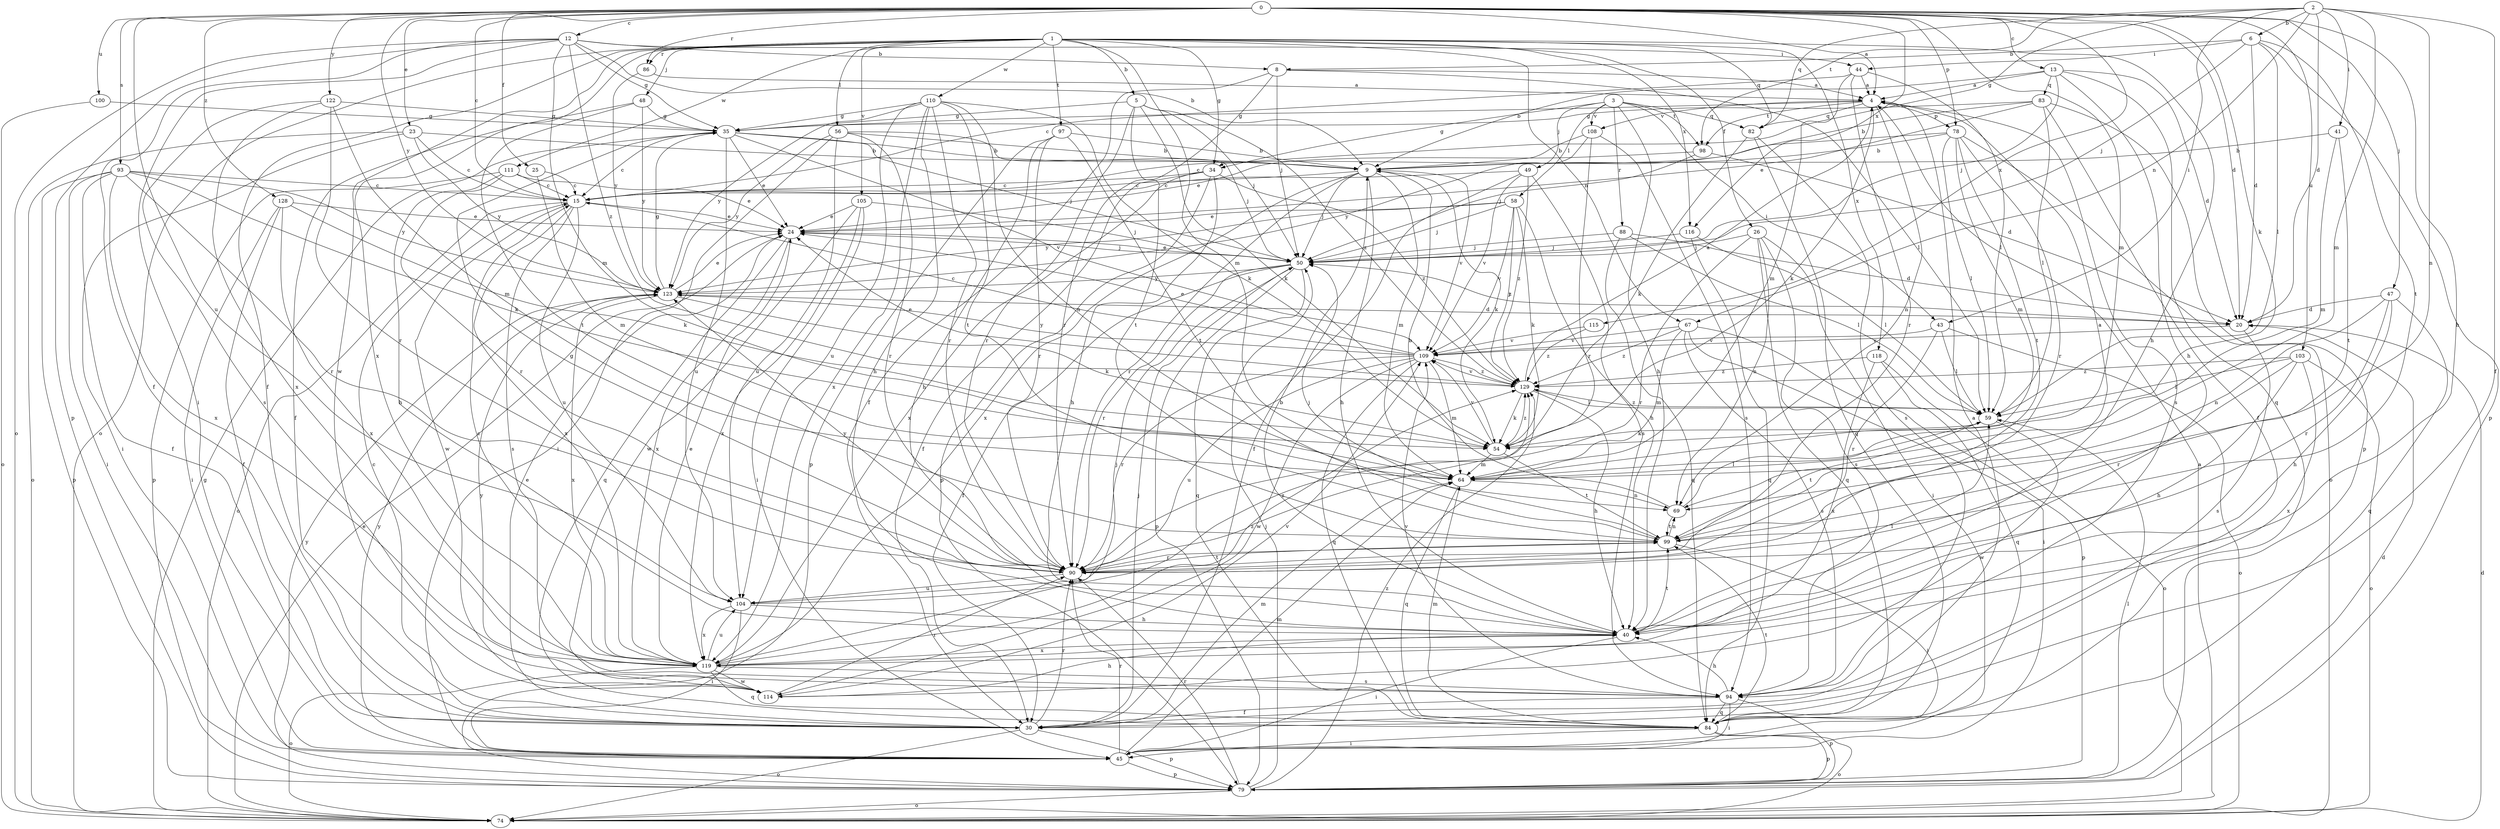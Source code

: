 strict digraph  {
0;
1;
2;
3;
4;
5;
6;
8;
9;
12;
13;
15;
20;
23;
24;
25;
26;
30;
34;
35;
40;
41;
43;
44;
45;
47;
48;
49;
50;
54;
56;
58;
59;
64;
67;
69;
74;
78;
79;
82;
83;
84;
86;
88;
90;
93;
94;
97;
98;
99;
100;
103;
104;
105;
108;
109;
110;
111;
114;
115;
116;
118;
119;
122;
123;
128;
129;
0 -> 4  [label=a];
0 -> 12  [label=c];
0 -> 13  [label=c];
0 -> 15  [label=c];
0 -> 20  [label=d];
0 -> 23  [label=e];
0 -> 25  [label=f];
0 -> 40  [label=h];
0 -> 47  [label=j];
0 -> 54  [label=k];
0 -> 64  [label=m];
0 -> 78  [label=p];
0 -> 86  [label=r];
0 -> 93  [label=s];
0 -> 100  [label=u];
0 -> 103  [label=u];
0 -> 104  [label=u];
0 -> 115  [label=x];
0 -> 116  [label=x];
0 -> 122  [label=y];
0 -> 123  [label=y];
0 -> 128  [label=z];
1 -> 5  [label=b];
1 -> 26  [label=f];
1 -> 30  [label=f];
1 -> 34  [label=g];
1 -> 40  [label=h];
1 -> 48  [label=j];
1 -> 56  [label=l];
1 -> 64  [label=m];
1 -> 67  [label=n];
1 -> 74  [label=o];
1 -> 82  [label=q];
1 -> 86  [label=r];
1 -> 97  [label=t];
1 -> 105  [label=v];
1 -> 110  [label=w];
1 -> 111  [label=w];
1 -> 114  [label=w];
1 -> 116  [label=x];
1 -> 118  [label=x];
1 -> 119  [label=x];
2 -> 6  [label=b];
2 -> 20  [label=d];
2 -> 30  [label=f];
2 -> 34  [label=g];
2 -> 41  [label=i];
2 -> 43  [label=i];
2 -> 64  [label=m];
2 -> 67  [label=n];
2 -> 69  [label=n];
2 -> 82  [label=q];
2 -> 98  [label=t];
3 -> 34  [label=g];
3 -> 40  [label=h];
3 -> 43  [label=i];
3 -> 49  [label=j];
3 -> 58  [label=l];
3 -> 82  [label=q];
3 -> 88  [label=r];
3 -> 98  [label=t];
3 -> 108  [label=v];
4 -> 35  [label=g];
4 -> 54  [label=k];
4 -> 69  [label=n];
4 -> 78  [label=p];
4 -> 82  [label=q];
4 -> 94  [label=s];
4 -> 98  [label=t];
4 -> 108  [label=v];
5 -> 35  [label=g];
5 -> 50  [label=j];
5 -> 54  [label=k];
5 -> 90  [label=r];
5 -> 99  [label=t];
5 -> 129  [label=z];
6 -> 8  [label=b];
6 -> 20  [label=d];
6 -> 44  [label=i];
6 -> 50  [label=j];
6 -> 59  [label=l];
6 -> 79  [label=p];
6 -> 99  [label=t];
8 -> 4  [label=a];
8 -> 30  [label=f];
8 -> 50  [label=j];
8 -> 59  [label=l];
8 -> 90  [label=r];
9 -> 15  [label=c];
9 -> 40  [label=h];
9 -> 50  [label=j];
9 -> 54  [label=k];
9 -> 64  [label=m];
9 -> 90  [label=r];
9 -> 109  [label=v];
9 -> 119  [label=x];
12 -> 8  [label=b];
12 -> 9  [label=b];
12 -> 30  [label=f];
12 -> 35  [label=g];
12 -> 44  [label=i];
12 -> 45  [label=i];
12 -> 64  [label=m];
12 -> 74  [label=o];
12 -> 79  [label=p];
12 -> 129  [label=z];
13 -> 4  [label=a];
13 -> 9  [label=b];
13 -> 20  [label=d];
13 -> 40  [label=h];
13 -> 50  [label=j];
13 -> 83  [label=q];
13 -> 84  [label=q];
15 -> 24  [label=e];
15 -> 74  [label=o];
15 -> 94  [label=s];
15 -> 104  [label=u];
15 -> 114  [label=w];
15 -> 119  [label=x];
20 -> 50  [label=j];
20 -> 94  [label=s];
20 -> 109  [label=v];
23 -> 9  [label=b];
23 -> 15  [label=c];
23 -> 45  [label=i];
23 -> 74  [label=o];
23 -> 123  [label=y];
24 -> 50  [label=j];
24 -> 84  [label=q];
24 -> 119  [label=x];
25 -> 15  [label=c];
25 -> 64  [label=m];
26 -> 45  [label=i];
26 -> 50  [label=j];
26 -> 69  [label=n];
26 -> 84  [label=q];
26 -> 90  [label=r];
26 -> 94  [label=s];
30 -> 4  [label=a];
30 -> 15  [label=c];
30 -> 24  [label=e];
30 -> 50  [label=j];
30 -> 64  [label=m];
30 -> 74  [label=o];
30 -> 79  [label=p];
30 -> 90  [label=r];
34 -> 15  [label=c];
34 -> 30  [label=f];
34 -> 40  [label=h];
34 -> 79  [label=p];
34 -> 119  [label=x];
34 -> 129  [label=z];
35 -> 9  [label=b];
35 -> 15  [label=c];
35 -> 24  [label=e];
35 -> 50  [label=j];
35 -> 104  [label=u];
35 -> 109  [label=v];
40 -> 9  [label=b];
40 -> 45  [label=i];
40 -> 59  [label=l];
40 -> 99  [label=t];
40 -> 119  [label=x];
41 -> 9  [label=b];
41 -> 64  [label=m];
41 -> 99  [label=t];
43 -> 59  [label=l];
43 -> 74  [label=o];
43 -> 90  [label=r];
43 -> 109  [label=v];
44 -> 4  [label=a];
44 -> 15  [label=c];
44 -> 59  [label=l];
44 -> 64  [label=m];
44 -> 90  [label=r];
45 -> 64  [label=m];
45 -> 79  [label=p];
45 -> 90  [label=r];
45 -> 123  [label=y];
47 -> 20  [label=d];
47 -> 40  [label=h];
47 -> 69  [label=n];
47 -> 84  [label=q];
47 -> 90  [label=r];
48 -> 30  [label=f];
48 -> 35  [label=g];
48 -> 99  [label=t];
48 -> 123  [label=y];
49 -> 15  [label=c];
49 -> 30  [label=f];
49 -> 94  [label=s];
49 -> 109  [label=v];
49 -> 129  [label=z];
50 -> 24  [label=e];
50 -> 30  [label=f];
50 -> 79  [label=p];
50 -> 84  [label=q];
50 -> 90  [label=r];
50 -> 123  [label=y];
54 -> 64  [label=m];
54 -> 99  [label=t];
54 -> 109  [label=v];
54 -> 129  [label=z];
56 -> 9  [label=b];
56 -> 45  [label=i];
56 -> 50  [label=j];
56 -> 90  [label=r];
56 -> 104  [label=u];
56 -> 123  [label=y];
58 -> 24  [label=e];
58 -> 40  [label=h];
58 -> 50  [label=j];
58 -> 54  [label=k];
58 -> 109  [label=v];
58 -> 123  [label=y];
58 -> 129  [label=z];
59 -> 54  [label=k];
59 -> 99  [label=t];
59 -> 114  [label=w];
59 -> 129  [label=z];
64 -> 69  [label=n];
64 -> 84  [label=q];
67 -> 45  [label=i];
67 -> 64  [label=m];
67 -> 79  [label=p];
67 -> 94  [label=s];
67 -> 109  [label=v];
67 -> 129  [label=z];
69 -> 9  [label=b];
69 -> 59  [label=l];
69 -> 99  [label=t];
74 -> 4  [label=a];
74 -> 20  [label=d];
74 -> 24  [label=e];
74 -> 35  [label=g];
78 -> 9  [label=b];
78 -> 15  [label=c];
78 -> 59  [label=l];
78 -> 64  [label=m];
78 -> 74  [label=o];
78 -> 90  [label=r];
78 -> 99  [label=t];
79 -> 20  [label=d];
79 -> 50  [label=j];
79 -> 59  [label=l];
79 -> 74  [label=o];
79 -> 90  [label=r];
79 -> 123  [label=y];
79 -> 129  [label=z];
82 -> 54  [label=k];
82 -> 84  [label=q];
82 -> 94  [label=s];
83 -> 9  [label=b];
83 -> 24  [label=e];
83 -> 30  [label=f];
83 -> 35  [label=g];
83 -> 59  [label=l];
83 -> 79  [label=p];
84 -> 45  [label=i];
84 -> 64  [label=m];
84 -> 74  [label=o];
84 -> 79  [label=p];
84 -> 99  [label=t];
86 -> 4  [label=a];
86 -> 123  [label=y];
88 -> 20  [label=d];
88 -> 50  [label=j];
88 -> 59  [label=l];
88 -> 84  [label=q];
90 -> 35  [label=g];
90 -> 99  [label=t];
90 -> 104  [label=u];
90 -> 123  [label=y];
93 -> 15  [label=c];
93 -> 30  [label=f];
93 -> 45  [label=i];
93 -> 54  [label=k];
93 -> 79  [label=p];
93 -> 90  [label=r];
93 -> 119  [label=x];
93 -> 123  [label=y];
94 -> 30  [label=f];
94 -> 40  [label=h];
94 -> 45  [label=i];
94 -> 79  [label=p];
94 -> 84  [label=q];
94 -> 109  [label=v];
97 -> 9  [label=b];
97 -> 40  [label=h];
97 -> 79  [label=p];
97 -> 90  [label=r];
97 -> 99  [label=t];
98 -> 20  [label=d];
98 -> 24  [label=e];
98 -> 50  [label=j];
99 -> 4  [label=a];
99 -> 45  [label=i];
99 -> 50  [label=j];
99 -> 69  [label=n];
99 -> 90  [label=r];
100 -> 35  [label=g];
100 -> 74  [label=o];
103 -> 40  [label=h];
103 -> 59  [label=l];
103 -> 74  [label=o];
103 -> 90  [label=r];
103 -> 119  [label=x];
103 -> 129  [label=z];
104 -> 40  [label=h];
104 -> 45  [label=i];
104 -> 119  [label=x];
104 -> 129  [label=z];
105 -> 24  [label=e];
105 -> 45  [label=i];
105 -> 50  [label=j];
105 -> 114  [label=w];
105 -> 119  [label=x];
108 -> 9  [label=b];
108 -> 90  [label=r];
108 -> 94  [label=s];
108 -> 123  [label=y];
109 -> 15  [label=c];
109 -> 24  [label=e];
109 -> 64  [label=m];
109 -> 84  [label=q];
109 -> 90  [label=r];
109 -> 104  [label=u];
109 -> 114  [label=w];
109 -> 123  [label=y];
109 -> 129  [label=z];
110 -> 35  [label=g];
110 -> 40  [label=h];
110 -> 54  [label=k];
110 -> 69  [label=n];
110 -> 90  [label=r];
110 -> 99  [label=t];
110 -> 104  [label=u];
110 -> 119  [label=x];
110 -> 123  [label=y];
111 -> 15  [label=c];
111 -> 24  [label=e];
111 -> 40  [label=h];
111 -> 79  [label=p];
111 -> 90  [label=r];
114 -> 40  [label=h];
114 -> 90  [label=r];
114 -> 109  [label=v];
114 -> 123  [label=y];
115 -> 109  [label=v];
115 -> 129  [label=z];
116 -> 50  [label=j];
116 -> 59  [label=l];
116 -> 84  [label=q];
118 -> 74  [label=o];
118 -> 84  [label=q];
118 -> 119  [label=x];
118 -> 129  [label=z];
119 -> 15  [label=c];
119 -> 24  [label=e];
119 -> 50  [label=j];
119 -> 74  [label=o];
119 -> 84  [label=q];
119 -> 94  [label=s];
119 -> 104  [label=u];
119 -> 114  [label=w];
119 -> 129  [label=z];
122 -> 35  [label=g];
122 -> 64  [label=m];
122 -> 90  [label=r];
122 -> 94  [label=s];
122 -> 119  [label=x];
123 -> 20  [label=d];
123 -> 24  [label=e];
123 -> 35  [label=g];
123 -> 54  [label=k];
123 -> 119  [label=x];
128 -> 24  [label=e];
128 -> 30  [label=f];
128 -> 45  [label=i];
128 -> 54  [label=k];
128 -> 119  [label=x];
129 -> 4  [label=a];
129 -> 24  [label=e];
129 -> 40  [label=h];
129 -> 54  [label=k];
129 -> 59  [label=l];
129 -> 109  [label=v];
}
